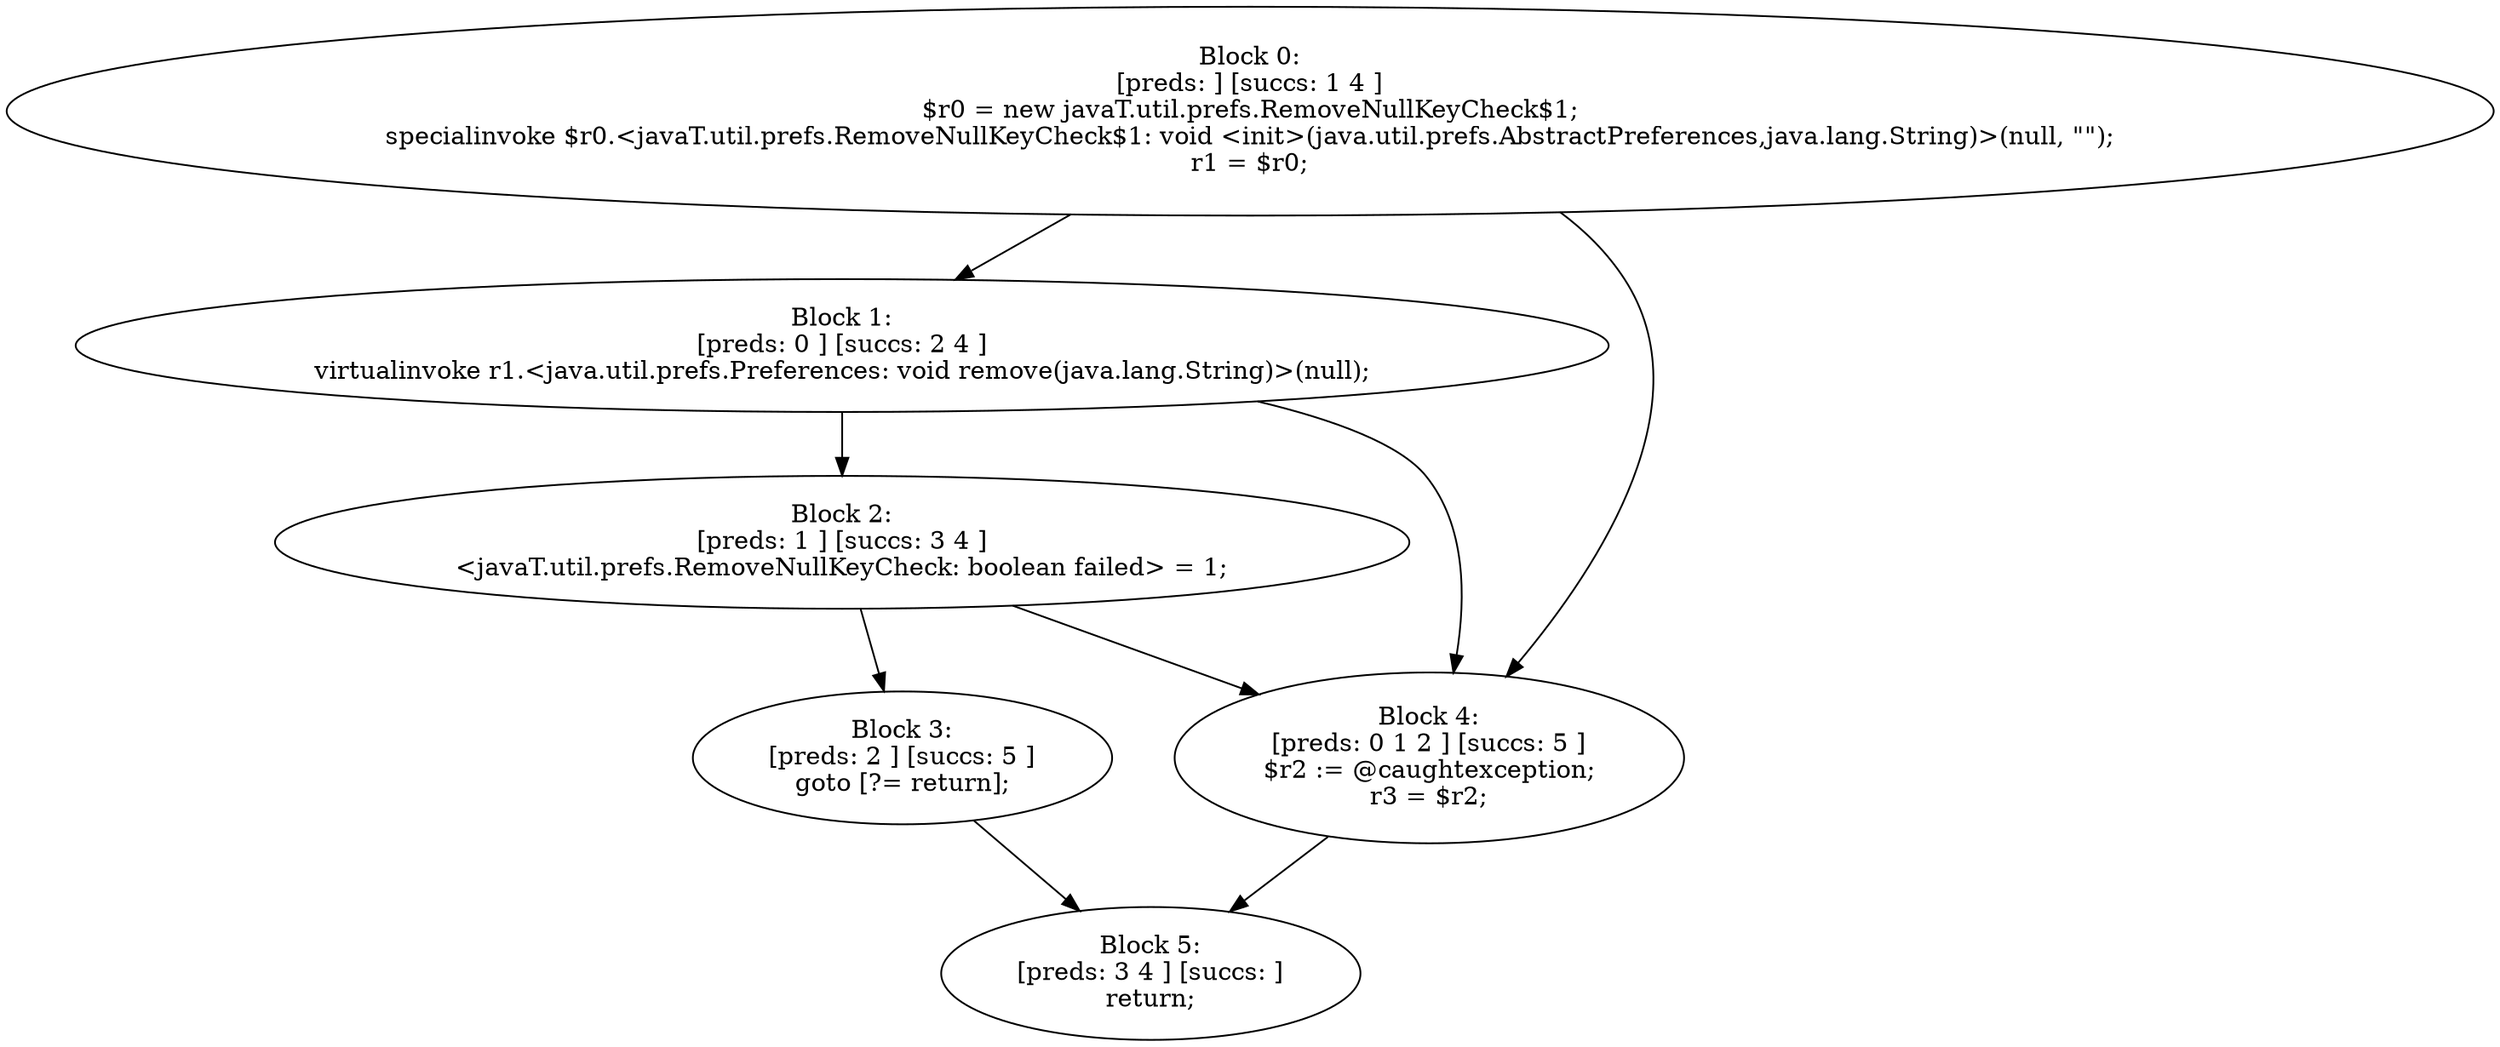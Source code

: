 digraph "unitGraph" {
    "Block 0:
[preds: ] [succs: 1 4 ]
$r0 = new javaT.util.prefs.RemoveNullKeyCheck$1;
specialinvoke $r0.<javaT.util.prefs.RemoveNullKeyCheck$1: void <init>(java.util.prefs.AbstractPreferences,java.lang.String)>(null, \"\");
r1 = $r0;
"
    "Block 1:
[preds: 0 ] [succs: 2 4 ]
virtualinvoke r1.<java.util.prefs.Preferences: void remove(java.lang.String)>(null);
"
    "Block 2:
[preds: 1 ] [succs: 3 4 ]
<javaT.util.prefs.RemoveNullKeyCheck: boolean failed> = 1;
"
    "Block 3:
[preds: 2 ] [succs: 5 ]
goto [?= return];
"
    "Block 4:
[preds: 0 1 2 ] [succs: 5 ]
$r2 := @caughtexception;
r3 = $r2;
"
    "Block 5:
[preds: 3 4 ] [succs: ]
return;
"
    "Block 0:
[preds: ] [succs: 1 4 ]
$r0 = new javaT.util.prefs.RemoveNullKeyCheck$1;
specialinvoke $r0.<javaT.util.prefs.RemoveNullKeyCheck$1: void <init>(java.util.prefs.AbstractPreferences,java.lang.String)>(null, \"\");
r1 = $r0;
"->"Block 1:
[preds: 0 ] [succs: 2 4 ]
virtualinvoke r1.<java.util.prefs.Preferences: void remove(java.lang.String)>(null);
";
    "Block 0:
[preds: ] [succs: 1 4 ]
$r0 = new javaT.util.prefs.RemoveNullKeyCheck$1;
specialinvoke $r0.<javaT.util.prefs.RemoveNullKeyCheck$1: void <init>(java.util.prefs.AbstractPreferences,java.lang.String)>(null, \"\");
r1 = $r0;
"->"Block 4:
[preds: 0 1 2 ] [succs: 5 ]
$r2 := @caughtexception;
r3 = $r2;
";
    "Block 1:
[preds: 0 ] [succs: 2 4 ]
virtualinvoke r1.<java.util.prefs.Preferences: void remove(java.lang.String)>(null);
"->"Block 2:
[preds: 1 ] [succs: 3 4 ]
<javaT.util.prefs.RemoveNullKeyCheck: boolean failed> = 1;
";
    "Block 1:
[preds: 0 ] [succs: 2 4 ]
virtualinvoke r1.<java.util.prefs.Preferences: void remove(java.lang.String)>(null);
"->"Block 4:
[preds: 0 1 2 ] [succs: 5 ]
$r2 := @caughtexception;
r3 = $r2;
";
    "Block 2:
[preds: 1 ] [succs: 3 4 ]
<javaT.util.prefs.RemoveNullKeyCheck: boolean failed> = 1;
"->"Block 3:
[preds: 2 ] [succs: 5 ]
goto [?= return];
";
    "Block 2:
[preds: 1 ] [succs: 3 4 ]
<javaT.util.prefs.RemoveNullKeyCheck: boolean failed> = 1;
"->"Block 4:
[preds: 0 1 2 ] [succs: 5 ]
$r2 := @caughtexception;
r3 = $r2;
";
    "Block 3:
[preds: 2 ] [succs: 5 ]
goto [?= return];
"->"Block 5:
[preds: 3 4 ] [succs: ]
return;
";
    "Block 4:
[preds: 0 1 2 ] [succs: 5 ]
$r2 := @caughtexception;
r3 = $r2;
"->"Block 5:
[preds: 3 4 ] [succs: ]
return;
";
}
